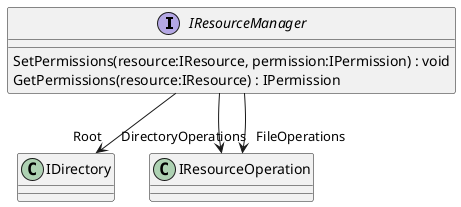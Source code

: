 @startuml
interface IResourceManager {
    SetPermissions(resource:IResource, permission:IPermission) : void
    GetPermissions(resource:IResource) : IPermission
}
IResourceManager --> "Root" IDirectory
IResourceManager --> "DirectoryOperations" IResourceOperation
IResourceManager --> "FileOperations" IResourceOperation
@enduml
